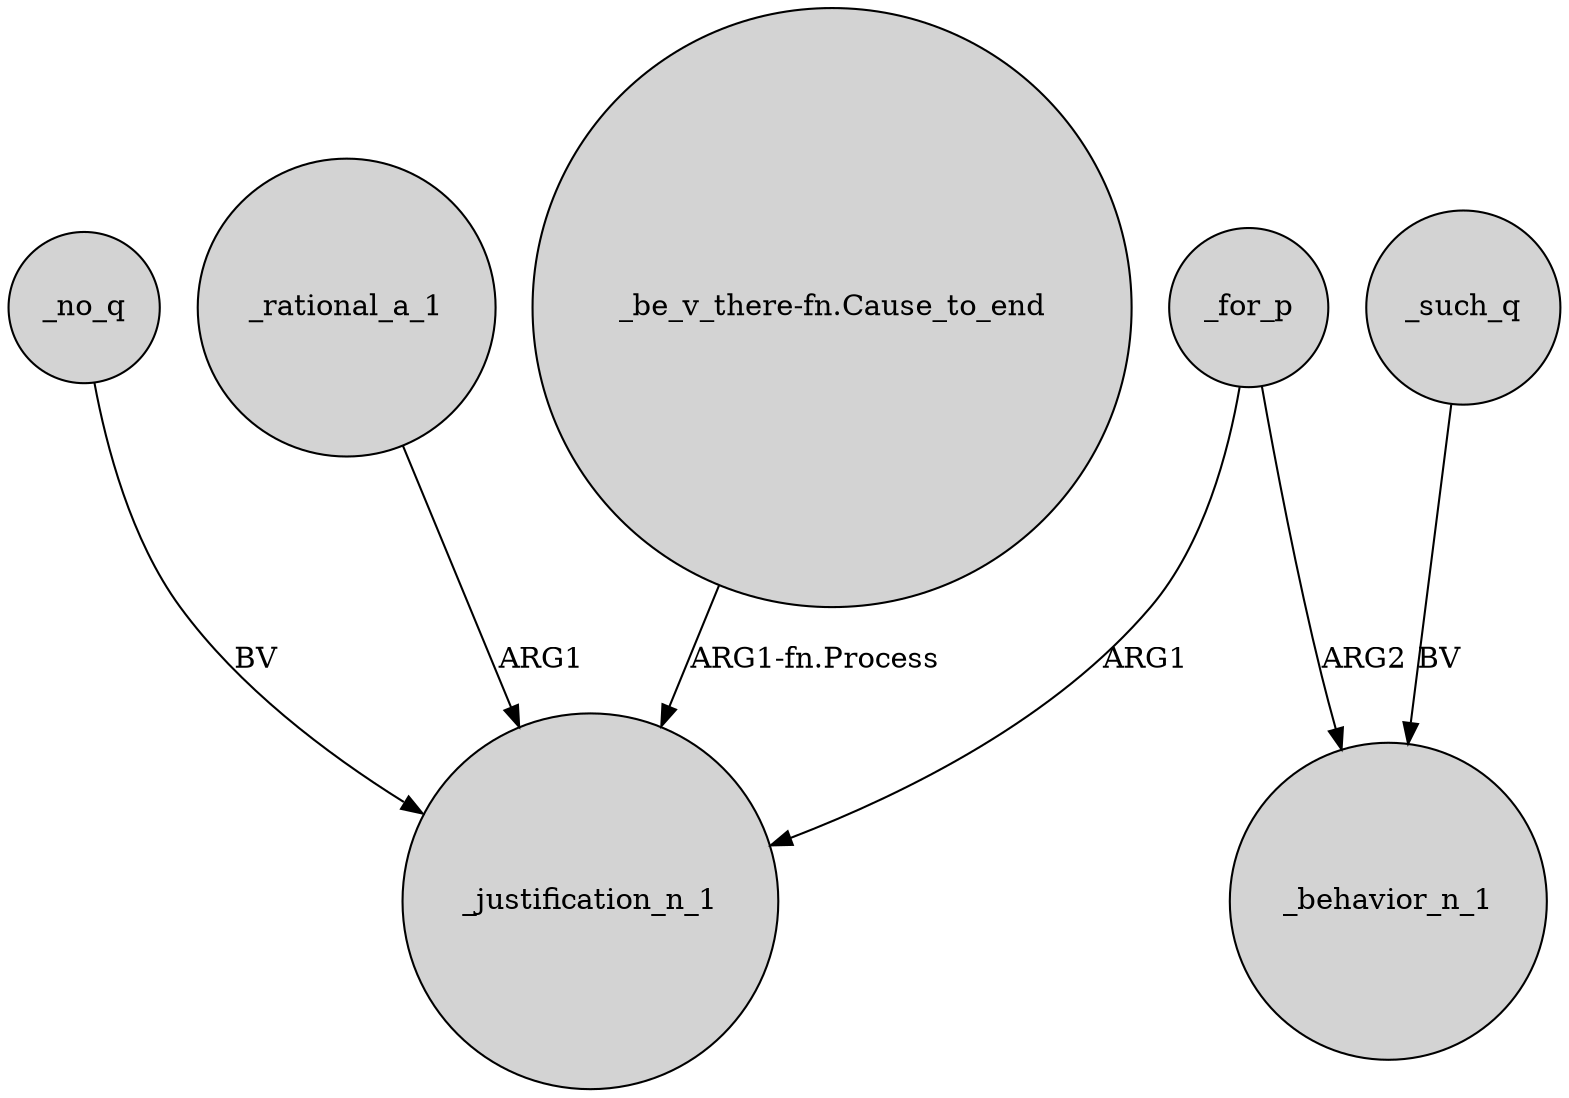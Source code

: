 digraph {
	node [shape=circle style=filled]
	_for_p -> _justification_n_1 [label=ARG1]
	_for_p -> _behavior_n_1 [label=ARG2]
	_no_q -> _justification_n_1 [label=BV]
	_rational_a_1 -> _justification_n_1 [label=ARG1]
	_such_q -> _behavior_n_1 [label=BV]
	"_be_v_there-fn.Cause_to_end" -> _justification_n_1 [label="ARG1-fn.Process"]
}
